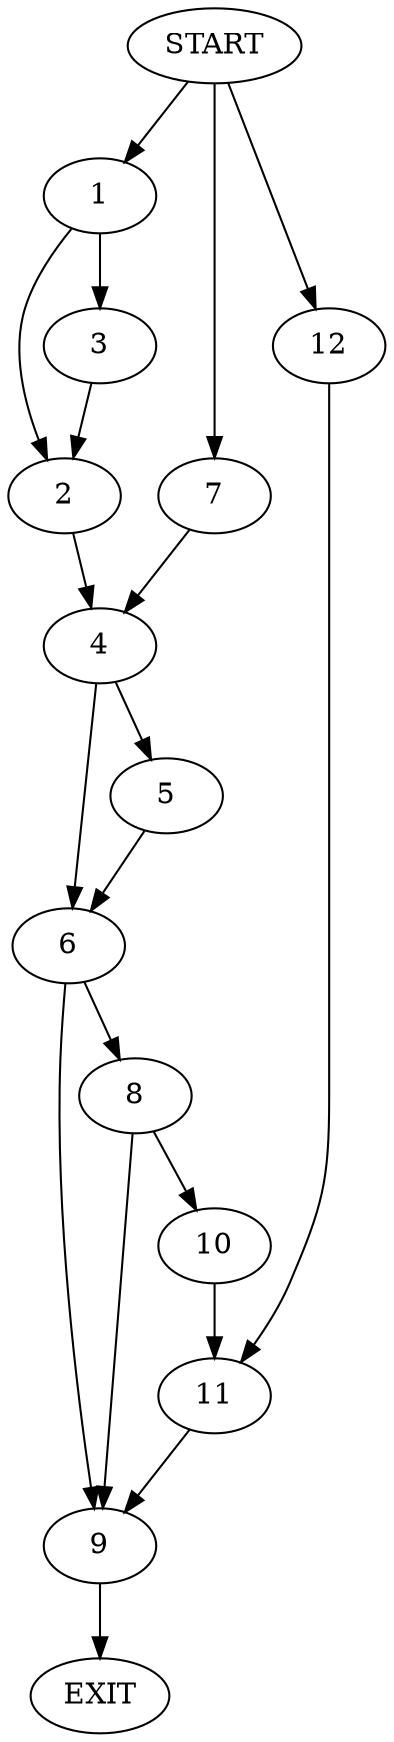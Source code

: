digraph {
0 [label="START"]
13 [label="EXIT"]
0 -> 1
1 -> 2
1 -> 3
3 -> 2
2 -> 4
4 -> 5
4 -> 6
0 -> 7
7 -> 4
6 -> 8
6 -> 9
5 -> 6
9 -> 13
8 -> 10
8 -> 9
10 -> 11
11 -> 9
0 -> 12
12 -> 11
}
